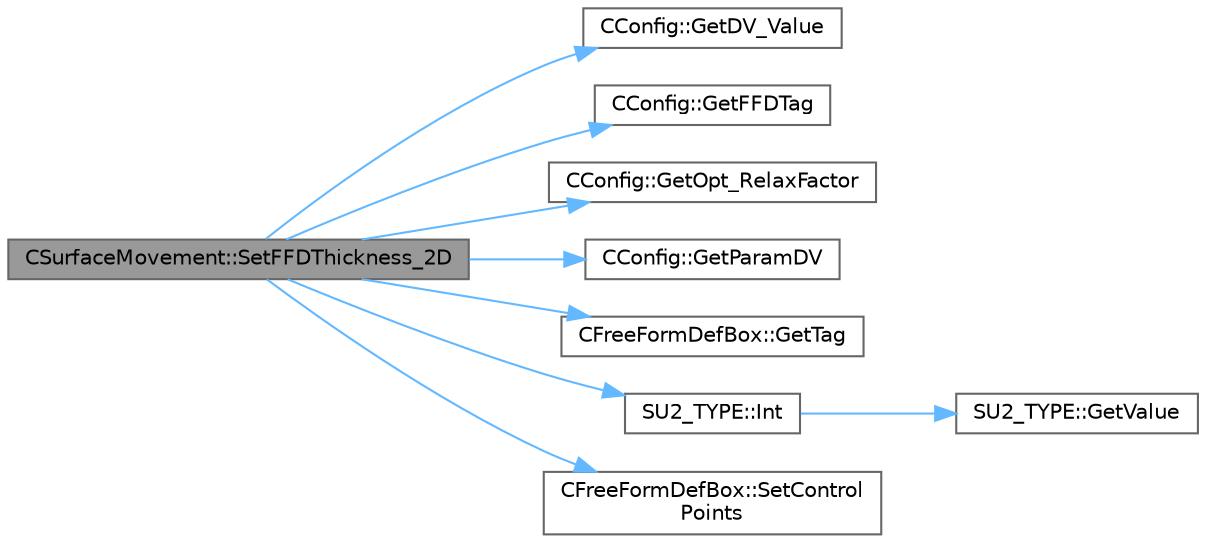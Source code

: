 digraph "CSurfaceMovement::SetFFDThickness_2D"
{
 // LATEX_PDF_SIZE
  bgcolor="transparent";
  edge [fontname=Helvetica,fontsize=10,labelfontname=Helvetica,labelfontsize=10];
  node [fontname=Helvetica,fontsize=10,shape=box,height=0.2,width=0.4];
  rankdir="LR";
  Node1 [id="Node000001",label="CSurfaceMovement::SetFFDThickness_2D",height=0.2,width=0.4,color="gray40", fillcolor="grey60", style="filled", fontcolor="black",tooltip="Set a thickness deformation of the Free From box using the control point position."];
  Node1 -> Node2 [id="edge1_Node000001_Node000002",color="steelblue1",style="solid",tooltip=" "];
  Node2 [id="Node000002",label="CConfig::GetDV_Value",height=0.2,width=0.4,color="grey40", fillcolor="white", style="filled",URL="$classCConfig.html#ac6def90296f0459644299ff7fdefc922",tooltip="Value of the design variable step, we use this value in design problems."];
  Node1 -> Node3 [id="edge2_Node000001_Node000003",color="steelblue1",style="solid",tooltip=" "];
  Node3 [id="Node000003",label="CConfig::GetFFDTag",height=0.2,width=0.4,color="grey40", fillcolor="white", style="filled",URL="$classCConfig.html#ad8359bfec369e78a6a4d0c3039ffe547",tooltip="Get the FFD Tag of a particular design variable."];
  Node1 -> Node4 [id="edge3_Node000001_Node000004",color="steelblue1",style="solid",tooltip=" "];
  Node4 [id="Node000004",label="CConfig::GetOpt_RelaxFactor",height=0.2,width=0.4,color="grey40", fillcolor="white", style="filled",URL="$classCConfig.html#a8337efa2e48c252eca24825437cb288b",tooltip="Get the scale factor for the line search."];
  Node1 -> Node5 [id="edge4_Node000001_Node000005",color="steelblue1",style="solid",tooltip=" "];
  Node5 [id="Node000005",label="CConfig::GetParamDV",height=0.2,width=0.4,color="grey40", fillcolor="white", style="filled",URL="$classCConfig.html#a59a16b5d22ccd10cf9e3bd7790fdf7c3",tooltip="Get a parameter of the particular design variable."];
  Node1 -> Node6 [id="edge5_Node000001_Node000006",color="steelblue1",style="solid",tooltip=" "];
  Node6 [id="Node000006",label="CFreeFormDefBox::GetTag",height=0.2,width=0.4,color="grey40", fillcolor="white", style="filled",URL="$classCFreeFormDefBox.html#a7d9080bb108f0ac61c53b24f031f1f86",tooltip="Get the tag that identify a FFDBox."];
  Node1 -> Node7 [id="edge6_Node000001_Node000007",color="steelblue1",style="solid",tooltip=" "];
  Node7 [id="Node000007",label="SU2_TYPE::Int",height=0.2,width=0.4,color="grey40", fillcolor="white", style="filled",URL="$namespaceSU2__TYPE.html#a6b48817766d8a6486caa2807a52f6bae",tooltip="Casts the primitive value to int (uses GetValue, already implemented for each type)."];
  Node7 -> Node8 [id="edge7_Node000007_Node000008",color="steelblue1",style="solid",tooltip=" "];
  Node8 [id="Node000008",label="SU2_TYPE::GetValue",height=0.2,width=0.4,color="grey40", fillcolor="white", style="filled",URL="$namespaceSU2__TYPE.html#adf52a59d6f4e578f7915ec9abbf7cb22",tooltip="Get the (primitive) value of the datatype (needs to be specialized for active types)."];
  Node1 -> Node9 [id="edge8_Node000001_Node000009",color="steelblue1",style="solid",tooltip=" "];
  Node9 [id="Node000009",label="CFreeFormDefBox::SetControl\lPoints",height=0.2,width=0.4,color="grey40", fillcolor="white", style="filled",URL="$classCFreeFormDefBox.html#abee73537bc43cee2a663ef3597be7c51",tooltip="Set the new value of the coordinates of the control points."];
}
